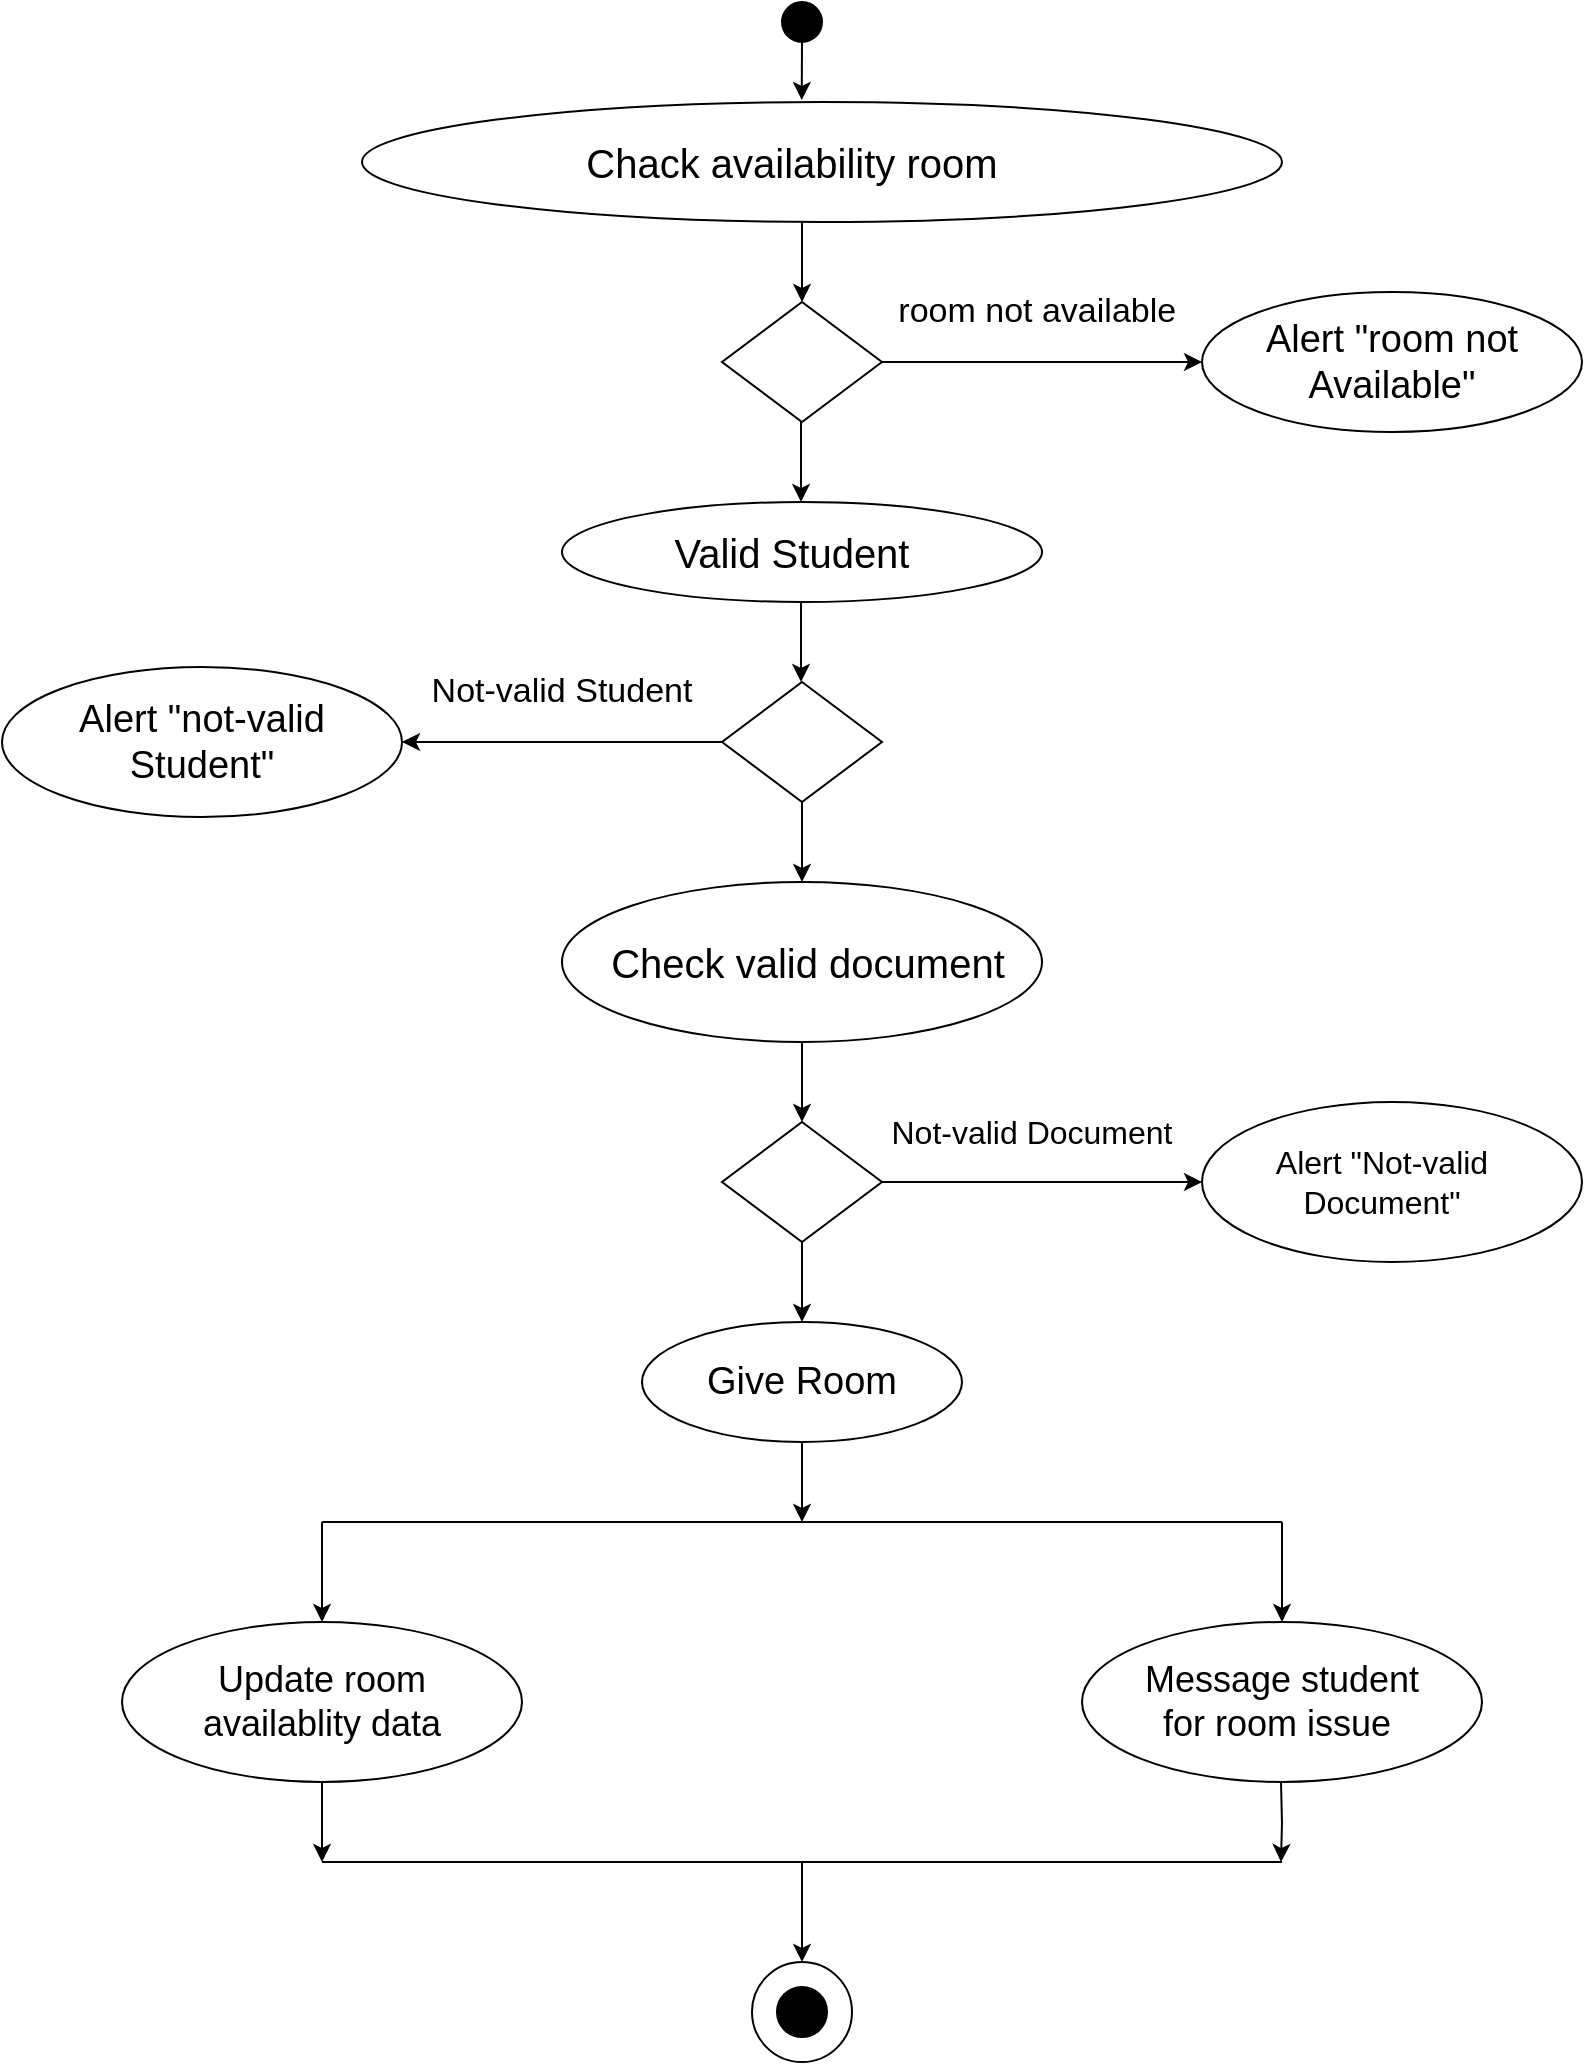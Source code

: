 <mxfile version="25.0.3">
  <diagram name="Page-1" id="UtlBrwN5WzguzTkzwGGJ">
    <mxGraphModel dx="1434" dy="907" grid="1" gridSize="10" guides="1" tooltips="1" connect="1" arrows="1" fold="1" page="1" pageScale="1" pageWidth="850" pageHeight="1100" math="0" shadow="0">
      <root>
        <mxCell id="0" />
        <mxCell id="1" parent="0" />
        <mxCell id="lws-XhjZTefnXEqJVR7u-6" value="" style="ellipse;whiteSpace=wrap;html=1;aspect=fixed;strokeColor=default;fillColor=#000000;" vertex="1" parent="1">
          <mxGeometry x="430" y="20" width="20" height="20" as="geometry" />
        </mxCell>
        <mxCell id="lws-XhjZTefnXEqJVR7u-11" value="" style="ellipse;whiteSpace=wrap;html=1;" vertex="1" parent="1">
          <mxGeometry x="220" y="70" width="460" height="60" as="geometry" />
        </mxCell>
        <mxCell id="lws-XhjZTefnXEqJVR7u-12" value="&lt;font style=&quot;font-size: 20px;&quot;&gt;Chack availability room&lt;/font&gt;" style="text;html=1;align=center;verticalAlign=middle;whiteSpace=wrap;rounded=0;" vertex="1" parent="1">
          <mxGeometry x="290" y="85" width="290" height="30" as="geometry" />
        </mxCell>
        <mxCell id="lws-XhjZTefnXEqJVR7u-13" value="" style="endArrow=classic;html=1;rounded=0;" edge="1" parent="1">
          <mxGeometry width="50" height="50" relative="1" as="geometry">
            <mxPoint x="440" y="130" as="sourcePoint" />
            <mxPoint x="440" y="170" as="targetPoint" />
          </mxGeometry>
        </mxCell>
        <mxCell id="lws-XhjZTefnXEqJVR7u-14" value="" style="rhombus;whiteSpace=wrap;html=1;direction=south;" vertex="1" parent="1">
          <mxGeometry x="400" y="170" width="80" height="60" as="geometry" />
        </mxCell>
        <mxCell id="lws-XhjZTefnXEqJVR7u-16" style="edgeStyle=orthogonalEdgeStyle;rounded=0;orthogonalLoop=1;jettySize=auto;html=1;exitX=1;exitY=0.5;exitDx=0;exitDy=0;" edge="1" parent="1" source="lws-XhjZTefnXEqJVR7u-14" target="lws-XhjZTefnXEqJVR7u-14">
          <mxGeometry relative="1" as="geometry" />
        </mxCell>
        <mxCell id="lws-XhjZTefnXEqJVR7u-19" value="" style="endArrow=classic;html=1;rounded=0;" edge="1" parent="1">
          <mxGeometry width="50" height="50" relative="1" as="geometry">
            <mxPoint x="480" y="200" as="sourcePoint" />
            <mxPoint x="640" y="200" as="targetPoint" />
          </mxGeometry>
        </mxCell>
        <mxCell id="lws-XhjZTefnXEqJVR7u-21" value="" style="endArrow=classic;html=1;rounded=0;" edge="1" parent="1">
          <mxGeometry width="50" height="50" relative="1" as="geometry">
            <mxPoint x="439.5" y="230" as="sourcePoint" />
            <mxPoint x="439.5" y="270" as="targetPoint" />
          </mxGeometry>
        </mxCell>
        <mxCell id="lws-XhjZTefnXEqJVR7u-22" value="&lt;font style=&quot;font-size: 17px;&quot;&gt;room not available&amp;nbsp;&lt;/font&gt;" style="text;html=1;align=center;verticalAlign=middle;whiteSpace=wrap;rounded=0;" vertex="1" parent="1">
          <mxGeometry x="480" y="160" width="160" height="30" as="geometry" />
        </mxCell>
        <mxCell id="lws-XhjZTefnXEqJVR7u-26" value="" style="ellipse;whiteSpace=wrap;html=1;" vertex="1" parent="1">
          <mxGeometry x="640" y="165" width="190" height="70" as="geometry" />
        </mxCell>
        <mxCell id="lws-XhjZTefnXEqJVR7u-27" value="&lt;font style=&quot;font-size: 19px;&quot;&gt;Alert &lt;font style=&quot;&quot;&gt;&quot;room not Available&quot;&lt;/font&gt;&lt;/font&gt;" style="text;html=1;align=center;verticalAlign=middle;whiteSpace=wrap;rounded=0;" vertex="1" parent="1">
          <mxGeometry x="660" y="175" width="150" height="50" as="geometry" />
        </mxCell>
        <mxCell id="lws-XhjZTefnXEqJVR7u-28" value="" style="ellipse;whiteSpace=wrap;html=1;" vertex="1" parent="1">
          <mxGeometry x="320" y="270" width="240" height="50" as="geometry" />
        </mxCell>
        <mxCell id="lws-XhjZTefnXEqJVR7u-29" value="&lt;font style=&quot;font-size: 20px;&quot;&gt;Valid Student&lt;/font&gt;" style="text;html=1;align=center;verticalAlign=middle;whiteSpace=wrap;rounded=0;" vertex="1" parent="1">
          <mxGeometry x="350" y="280" width="170" height="30" as="geometry" />
        </mxCell>
        <mxCell id="lws-XhjZTefnXEqJVR7u-30" value="" style="endArrow=classic;html=1;rounded=0;" edge="1" parent="1">
          <mxGeometry width="50" height="50" relative="1" as="geometry">
            <mxPoint x="439.5" y="320" as="sourcePoint" />
            <mxPoint x="439.5" y="360" as="targetPoint" />
          </mxGeometry>
        </mxCell>
        <mxCell id="lws-XhjZTefnXEqJVR7u-33" style="edgeStyle=orthogonalEdgeStyle;rounded=0;orthogonalLoop=1;jettySize=auto;html=1;exitX=0;exitY=0.5;exitDx=0;exitDy=0;" edge="1" parent="1" source="lws-XhjZTefnXEqJVR7u-31">
          <mxGeometry relative="1" as="geometry">
            <mxPoint x="240" y="390" as="targetPoint" />
          </mxGeometry>
        </mxCell>
        <mxCell id="lws-XhjZTefnXEqJVR7u-40" style="edgeStyle=orthogonalEdgeStyle;rounded=0;orthogonalLoop=1;jettySize=auto;html=1;exitX=0.5;exitY=1;exitDx=0;exitDy=0;" edge="1" parent="1" source="lws-XhjZTefnXEqJVR7u-31">
          <mxGeometry relative="1" as="geometry">
            <mxPoint x="440" y="460" as="targetPoint" />
          </mxGeometry>
        </mxCell>
        <mxCell id="lws-XhjZTefnXEqJVR7u-31" value="" style="rhombus;whiteSpace=wrap;html=1;" vertex="1" parent="1">
          <mxGeometry x="400" y="360" width="80" height="60" as="geometry" />
        </mxCell>
        <mxCell id="lws-XhjZTefnXEqJVR7u-34" value="&lt;font style=&quot;font-size: 17px;&quot;&gt;Not-valid Student&lt;/font&gt;" style="text;html=1;align=center;verticalAlign=middle;whiteSpace=wrap;rounded=0;" vertex="1" parent="1">
          <mxGeometry x="240" y="350" width="160" height="30" as="geometry" />
        </mxCell>
        <mxCell id="lws-XhjZTefnXEqJVR7u-36" value="" style="ellipse;whiteSpace=wrap;html=1;" vertex="1" parent="1">
          <mxGeometry x="40" y="352.5" width="200" height="75" as="geometry" />
        </mxCell>
        <mxCell id="lws-XhjZTefnXEqJVR7u-37" value="&lt;font style=&quot;font-size: 19px;&quot;&gt;Alert &quot;not-valid Student&quot;&lt;/font&gt;" style="text;html=1;align=center;verticalAlign=middle;whiteSpace=wrap;rounded=0;" vertex="1" parent="1">
          <mxGeometry x="70" y="360" width="140" height="60" as="geometry" />
        </mxCell>
        <mxCell id="lws-XhjZTefnXEqJVR7u-39" style="edgeStyle=orthogonalEdgeStyle;rounded=0;orthogonalLoop=1;jettySize=auto;html=1;exitX=0.5;exitY=1;exitDx=0;exitDy=0;entryX=0.478;entryY=-0.017;entryDx=0;entryDy=0;entryPerimeter=0;" edge="1" parent="1" source="lws-XhjZTefnXEqJVR7u-6" target="lws-XhjZTefnXEqJVR7u-11">
          <mxGeometry relative="1" as="geometry" />
        </mxCell>
        <mxCell id="lws-XhjZTefnXEqJVR7u-44" style="edgeStyle=orthogonalEdgeStyle;rounded=0;orthogonalLoop=1;jettySize=auto;html=1;exitX=0.5;exitY=1;exitDx=0;exitDy=0;" edge="1" parent="1" source="lws-XhjZTefnXEqJVR7u-41">
          <mxGeometry relative="1" as="geometry">
            <mxPoint x="440" y="580" as="targetPoint" />
          </mxGeometry>
        </mxCell>
        <mxCell id="lws-XhjZTefnXEqJVR7u-41" value="" style="ellipse;whiteSpace=wrap;html=1;" vertex="1" parent="1">
          <mxGeometry x="320" y="460" width="240" height="80" as="geometry" />
        </mxCell>
        <mxCell id="lws-XhjZTefnXEqJVR7u-42" value="&lt;font style=&quot;font-size: 20px;&quot;&gt;Check valid document&lt;/font&gt;" style="text;html=1;align=center;verticalAlign=middle;whiteSpace=wrap;rounded=0;" vertex="1" parent="1">
          <mxGeometry x="337.5" y="480" width="210" height="40" as="geometry" />
        </mxCell>
        <mxCell id="lws-XhjZTefnXEqJVR7u-46" style="edgeStyle=orthogonalEdgeStyle;rounded=0;orthogonalLoop=1;jettySize=auto;html=1;exitX=1;exitY=0.5;exitDx=0;exitDy=0;" edge="1" parent="1" source="lws-XhjZTefnXEqJVR7u-45">
          <mxGeometry relative="1" as="geometry">
            <mxPoint x="640" y="610" as="targetPoint" />
          </mxGeometry>
        </mxCell>
        <mxCell id="lws-XhjZTefnXEqJVR7u-52" style="edgeStyle=orthogonalEdgeStyle;rounded=0;orthogonalLoop=1;jettySize=auto;html=1;exitX=0.5;exitY=1;exitDx=0;exitDy=0;" edge="1" parent="1" source="lws-XhjZTefnXEqJVR7u-45">
          <mxGeometry relative="1" as="geometry">
            <mxPoint x="440" y="680" as="targetPoint" />
          </mxGeometry>
        </mxCell>
        <mxCell id="lws-XhjZTefnXEqJVR7u-45" value="" style="rhombus;whiteSpace=wrap;html=1;" vertex="1" parent="1">
          <mxGeometry x="400" y="580" width="80" height="60" as="geometry" />
        </mxCell>
        <mxCell id="lws-XhjZTefnXEqJVR7u-47" value="&lt;font style=&quot;font-size: 16px;&quot;&gt;Not-valid Document&lt;/font&gt;" style="text;html=1;align=center;verticalAlign=middle;whiteSpace=wrap;rounded=0;" vertex="1" parent="1">
          <mxGeometry x="480" y="570" width="150" height="30" as="geometry" />
        </mxCell>
        <mxCell id="lws-XhjZTefnXEqJVR7u-48" value="" style="ellipse;whiteSpace=wrap;html=1;" vertex="1" parent="1">
          <mxGeometry x="640" y="570" width="190" height="80" as="geometry" />
        </mxCell>
        <mxCell id="lws-XhjZTefnXEqJVR7u-49" value="&lt;span style=&quot;font-size: 16px;&quot;&gt;Alert &quot;Not-valid Document&quot;&lt;/span&gt;" style="text;html=1;align=center;verticalAlign=middle;whiteSpace=wrap;rounded=0;" vertex="1" parent="1">
          <mxGeometry x="660" y="585" width="140" height="50" as="geometry" />
        </mxCell>
        <mxCell id="lws-XhjZTefnXEqJVR7u-55" style="edgeStyle=orthogonalEdgeStyle;rounded=0;orthogonalLoop=1;jettySize=auto;html=1;exitX=0.5;exitY=1;exitDx=0;exitDy=0;" edge="1" parent="1" source="lws-XhjZTefnXEqJVR7u-53">
          <mxGeometry relative="1" as="geometry">
            <mxPoint x="440" y="780" as="targetPoint" />
          </mxGeometry>
        </mxCell>
        <mxCell id="lws-XhjZTefnXEqJVR7u-53" value="" style="ellipse;whiteSpace=wrap;html=1;" vertex="1" parent="1">
          <mxGeometry x="360" y="680" width="160" height="60" as="geometry" />
        </mxCell>
        <mxCell id="lws-XhjZTefnXEqJVR7u-54" value="&lt;font style=&quot;font-size: 19px;&quot;&gt;Give Room&lt;/font&gt;" style="text;html=1;align=center;verticalAlign=middle;whiteSpace=wrap;rounded=0;" vertex="1" parent="1">
          <mxGeometry x="370" y="695" width="140" height="30" as="geometry" />
        </mxCell>
        <mxCell id="lws-XhjZTefnXEqJVR7u-57" value="" style="endArrow=none;html=1;rounded=0;" edge="1" parent="1">
          <mxGeometry width="50" height="50" relative="1" as="geometry">
            <mxPoint x="200" y="780" as="sourcePoint" />
            <mxPoint x="200" y="780" as="targetPoint" />
          </mxGeometry>
        </mxCell>
        <mxCell id="lws-XhjZTefnXEqJVR7u-58" value="" style="endArrow=none;html=1;rounded=0;" edge="1" parent="1">
          <mxGeometry width="50" height="50" relative="1" as="geometry">
            <mxPoint x="680" y="780" as="sourcePoint" />
            <mxPoint x="200" y="780" as="targetPoint" />
          </mxGeometry>
        </mxCell>
        <mxCell id="lws-XhjZTefnXEqJVR7u-59" value="" style="endArrow=classic;html=1;rounded=0;" edge="1" parent="1">
          <mxGeometry width="50" height="50" relative="1" as="geometry">
            <mxPoint x="200" y="780" as="sourcePoint" />
            <mxPoint x="200" y="830" as="targetPoint" />
          </mxGeometry>
        </mxCell>
        <mxCell id="lws-XhjZTefnXEqJVR7u-60" value="" style="endArrow=classic;html=1;rounded=0;" edge="1" parent="1">
          <mxGeometry width="50" height="50" relative="1" as="geometry">
            <mxPoint x="680" y="780" as="sourcePoint" />
            <mxPoint x="680" y="830" as="targetPoint" />
            <Array as="points">
              <mxPoint x="680" y="780" />
            </Array>
          </mxGeometry>
        </mxCell>
        <mxCell id="lws-XhjZTefnXEqJVR7u-66" style="edgeStyle=orthogonalEdgeStyle;rounded=0;orthogonalLoop=1;jettySize=auto;html=1;exitX=0.5;exitY=1;exitDx=0;exitDy=0;" edge="1" parent="1" source="lws-XhjZTefnXEqJVR7u-61">
          <mxGeometry relative="1" as="geometry">
            <mxPoint x="200" y="950" as="targetPoint" />
          </mxGeometry>
        </mxCell>
        <mxCell id="lws-XhjZTefnXEqJVR7u-61" value="" style="ellipse;whiteSpace=wrap;html=1;" vertex="1" parent="1">
          <mxGeometry x="100" y="830" width="200" height="80" as="geometry" />
        </mxCell>
        <mxCell id="lws-XhjZTefnXEqJVR7u-62" value="&lt;font style=&quot;font-size: 18px;&quot;&gt;Update room availablity data&lt;/font&gt;" style="text;html=1;align=center;verticalAlign=middle;whiteSpace=wrap;rounded=0;" vertex="1" parent="1">
          <mxGeometry x="120" y="850" width="160" height="40" as="geometry" />
        </mxCell>
        <mxCell id="lws-XhjZTefnXEqJVR7u-63" value="" style="ellipse;whiteSpace=wrap;html=1;" vertex="1" parent="1">
          <mxGeometry x="580" y="830" width="200" height="80" as="geometry" />
        </mxCell>
        <mxCell id="lws-XhjZTefnXEqJVR7u-64" value="&lt;span style=&quot;font-size: 18px;&quot;&gt;Message student for room issue&amp;nbsp;&lt;/span&gt;" style="text;html=1;align=center;verticalAlign=middle;whiteSpace=wrap;rounded=0;" vertex="1" parent="1">
          <mxGeometry x="600" y="850" width="160" height="40" as="geometry" />
        </mxCell>
        <mxCell id="lws-XhjZTefnXEqJVR7u-68" style="edgeStyle=orthogonalEdgeStyle;rounded=0;orthogonalLoop=1;jettySize=auto;html=1;exitX=0.5;exitY=1;exitDx=0;exitDy=0;" edge="1" parent="1">
          <mxGeometry relative="1" as="geometry">
            <mxPoint x="679.5" y="950" as="targetPoint" />
            <mxPoint x="679.5" y="910" as="sourcePoint" />
          </mxGeometry>
        </mxCell>
        <mxCell id="lws-XhjZTefnXEqJVR7u-70" value="" style="endArrow=none;html=1;rounded=0;" edge="1" parent="1">
          <mxGeometry width="50" height="50" relative="1" as="geometry">
            <mxPoint x="680" y="950" as="sourcePoint" />
            <mxPoint x="200" y="950" as="targetPoint" />
          </mxGeometry>
        </mxCell>
        <mxCell id="lws-XhjZTefnXEqJVR7u-71" value="" style="endArrow=classic;html=1;rounded=0;" edge="1" parent="1">
          <mxGeometry width="50" height="50" relative="1" as="geometry">
            <mxPoint x="440" y="950" as="sourcePoint" />
            <mxPoint x="440" y="1000" as="targetPoint" />
          </mxGeometry>
        </mxCell>
        <mxCell id="lws-XhjZTefnXEqJVR7u-73" value="" style="ellipse;whiteSpace=wrap;html=1;aspect=fixed;" vertex="1" parent="1">
          <mxGeometry x="415" y="1000" width="50" height="50" as="geometry" />
        </mxCell>
        <mxCell id="lws-XhjZTefnXEqJVR7u-74" value="" style="ellipse;whiteSpace=wrap;html=1;aspect=fixed;fillColor=#000000;" vertex="1" parent="1">
          <mxGeometry x="427.5" y="1012.5" width="25" height="25" as="geometry" />
        </mxCell>
      </root>
    </mxGraphModel>
  </diagram>
</mxfile>
